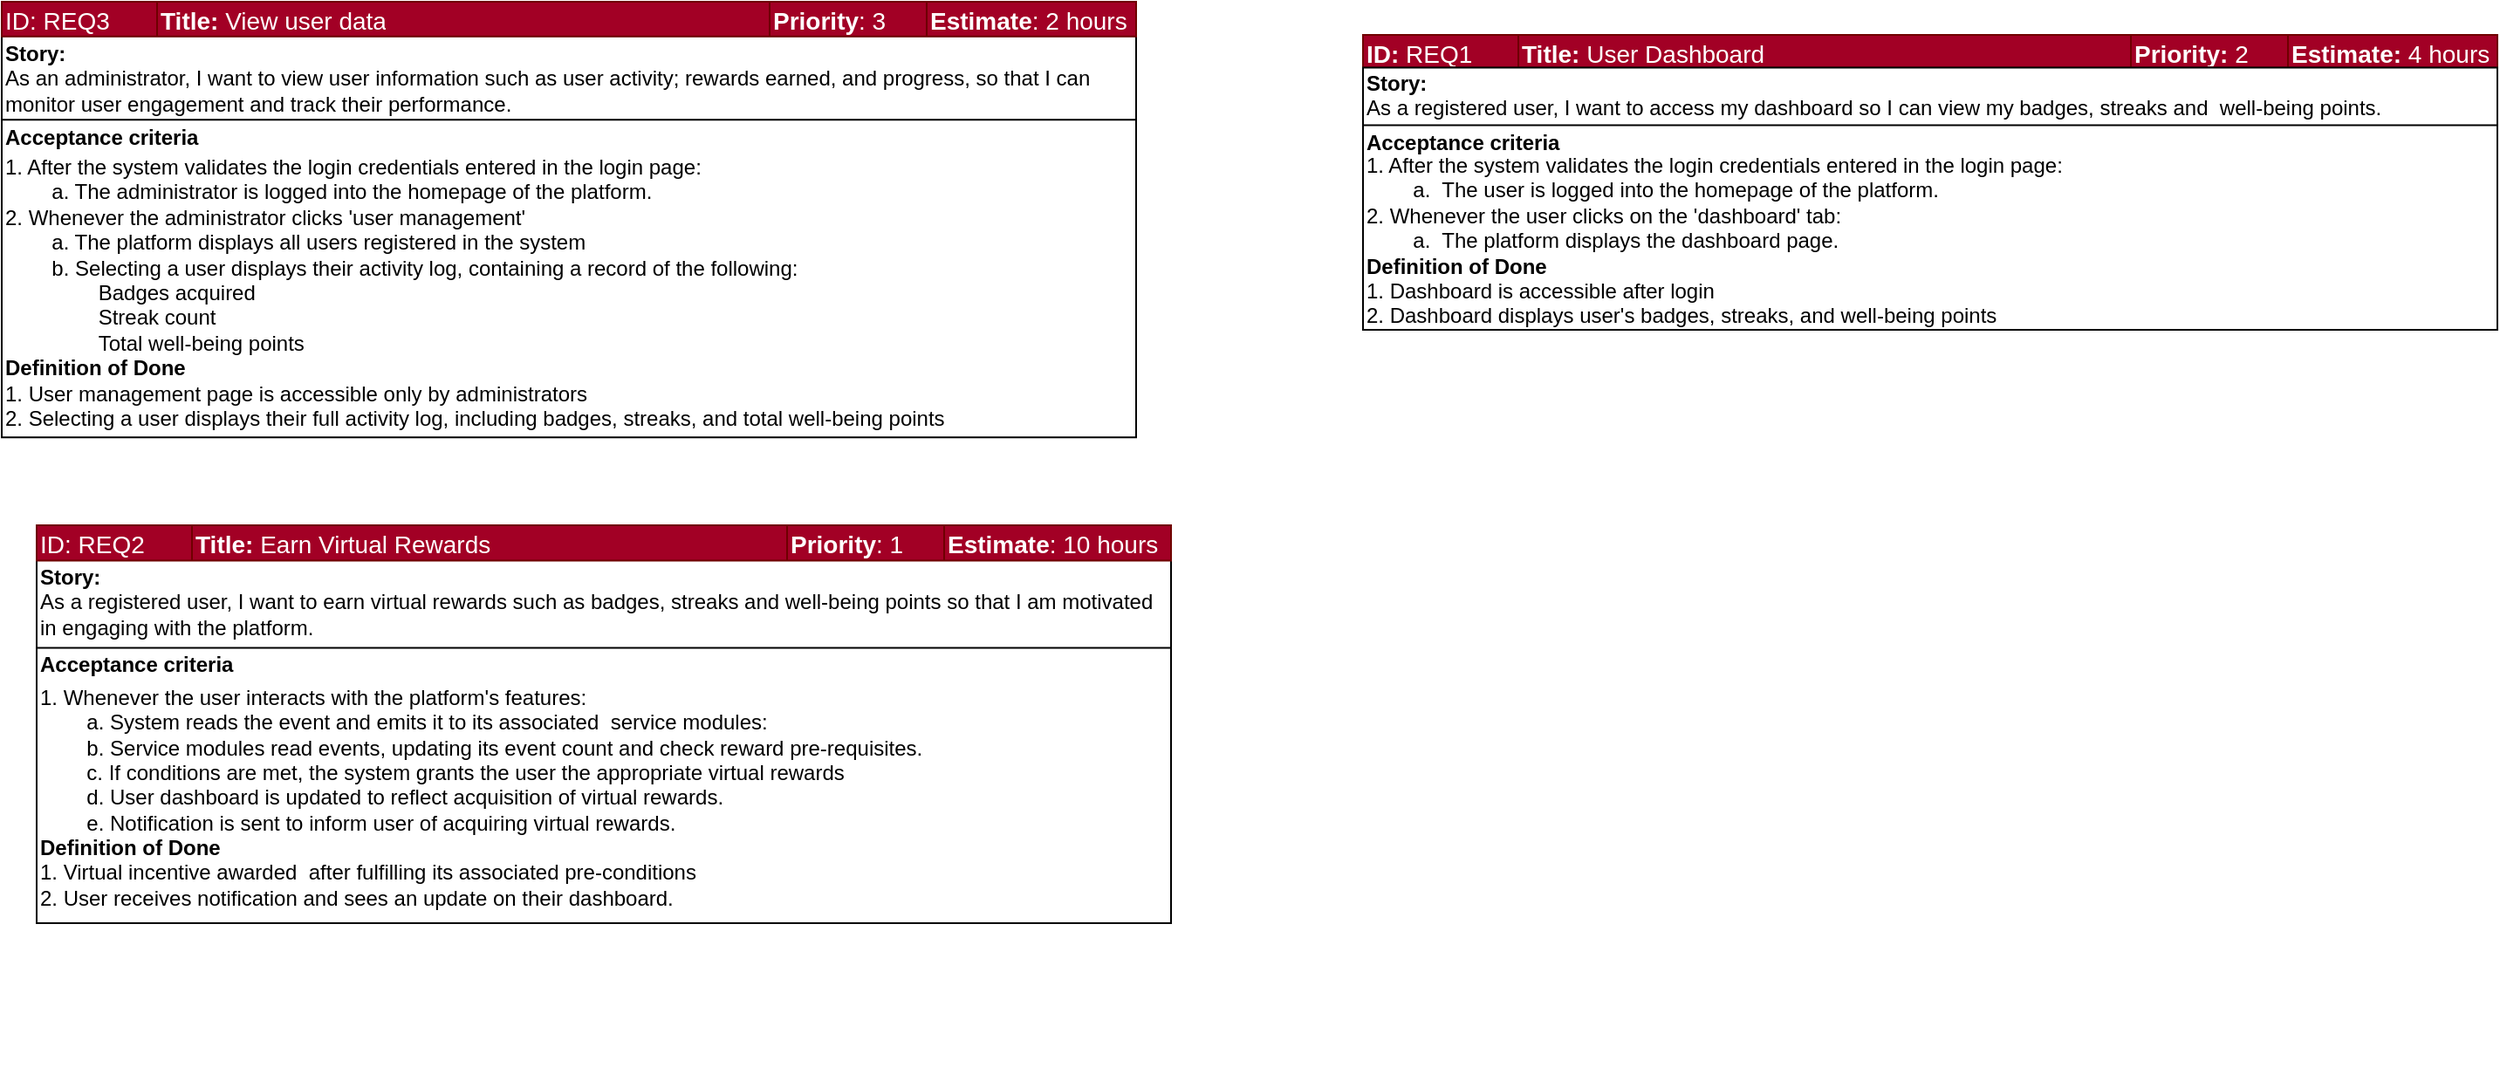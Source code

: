 <mxfile version="28.1.0">
  <diagram name="Page-1" id="SxB9uh9p98daKZW68kdo">
    <mxGraphModel dx="2595" dy="749" grid="1" gridSize="10" guides="1" tooltips="1" connect="1" arrows="1" fold="1" page="1" pageScale="1" pageWidth="1169" pageHeight="827" math="0" shadow="0">
      <root>
        <mxCell id="0" />
        <mxCell id="1" parent="0" />
        <mxCell id="8RLAE5ycoJxHwblhMjob-40" value="" style="group" vertex="1" connectable="0" parent="1">
          <mxGeometry x="-1060" y="50" width="650" height="250" as="geometry" />
        </mxCell>
        <mxCell id="8RLAE5ycoJxHwblhMjob-41" value="" style="group;fontFamily=Arial;" vertex="1" connectable="0" parent="8RLAE5ycoJxHwblhMjob-40">
          <mxGeometry width="650" height="250" as="geometry" />
        </mxCell>
        <mxCell id="8RLAE5ycoJxHwblhMjob-42" value="" style="shape=table;startSize=0;container=1;collapsible=0;childLayout=tableLayout;fontFamily=Arial;" vertex="1" parent="8RLAE5ycoJxHwblhMjob-41">
          <mxGeometry y="19.566" width="650" height="230.118" as="geometry" />
        </mxCell>
        <mxCell id="8RLAE5ycoJxHwblhMjob-43" value="" style="shape=tableRow;horizontal=0;startSize=0;swimlaneHead=0;swimlaneBody=0;strokeColor=inherit;top=0;left=0;bottom=0;right=0;collapsible=0;dropTarget=0;fillColor=none;points=[[0,0.5],[1,0.5]];portConstraint=eastwest;fontFamily=Arial;" vertex="1" parent="8RLAE5ycoJxHwblhMjob-42">
          <mxGeometry width="650" height="48" as="geometry" />
        </mxCell>
        <mxCell id="8RLAE5ycoJxHwblhMjob-44" value="&lt;div&gt;&lt;b&gt;Story:&lt;/b&gt;&lt;br&gt;As an administrator, I want to view user information such as user activity; rewards earned, and progress, so that I can monitor user engagement and track their performance.&amp;nbsp;&amp;nbsp;&lt;/div&gt;" style="shape=partialRectangle;html=1;whiteSpace=wrap;connectable=0;strokeColor=inherit;overflow=hidden;fillColor=none;top=0;left=0;bottom=0;right=0;pointerEvents=1;align=left;fontFamily=Arial;" vertex="1" parent="8RLAE5ycoJxHwblhMjob-43">
          <mxGeometry width="650" height="48" as="geometry">
            <mxRectangle width="650" height="48" as="alternateBounds" />
          </mxGeometry>
        </mxCell>
        <mxCell id="8RLAE5ycoJxHwblhMjob-45" value="" style="shape=tableRow;horizontal=0;startSize=0;swimlaneHead=0;swimlaneBody=0;strokeColor=inherit;top=0;left=0;bottom=0;right=0;collapsible=0;dropTarget=0;fillColor=none;points=[[0,0.5],[1,0.5]];portConstraint=eastwest;fontFamily=Arial;" vertex="1" parent="8RLAE5ycoJxHwblhMjob-42">
          <mxGeometry y="48" width="650" height="182" as="geometry" />
        </mxCell>
        <mxCell id="8RLAE5ycoJxHwblhMjob-46" value="&lt;div style=&quot;&quot;&gt;&lt;br&gt;&lt;/div&gt;" style="shape=partialRectangle;html=1;whiteSpace=wrap;connectable=0;strokeColor=inherit;overflow=hidden;fillColor=none;top=0;left=0;bottom=0;right=0;pointerEvents=1;align=left;fontFamily=Arial;" vertex="1" parent="8RLAE5ycoJxHwblhMjob-45">
          <mxGeometry width="650" height="182" as="geometry">
            <mxRectangle width="650" height="182" as="alternateBounds" />
          </mxGeometry>
        </mxCell>
        <mxCell id="8RLAE5ycoJxHwblhMjob-47" value="&lt;b&gt;Acceptance criteria&lt;/b&gt;" style="text;html=1;align=left;verticalAlign=middle;whiteSpace=wrap;rounded=0;fontFamily=Arial;" vertex="1" parent="8RLAE5ycoJxHwblhMjob-41">
          <mxGeometry y="67.304" width="120" height="22.059" as="geometry" />
        </mxCell>
        <mxCell id="8RLAE5ycoJxHwblhMjob-55" value="1. After the system validates the login credentials entered in the login page:&lt;br&gt;&#x9;&lt;span style=&quot;white-space: pre;&quot;&gt;&#x9;&lt;/span&gt;a.  The administrator is logged into the homepage of the platform.&lt;div&gt;&lt;div&gt;2. Whenever the administrator clicks &#39;user management&#39;&lt;br&gt;&lt;span style=&quot;white-space: pre;&quot;&gt;&#x9;&lt;/span&gt;a.  The platform displays all users registered in the system&lt;br&gt;&lt;span style=&quot;white-space: pre;&quot;&gt;&#x9;&lt;/span&gt;b. Selecting a user displays their activity log, containing a record of the following:&lt;br&gt;&lt;span style=&quot;white-space: pre;&quot;&gt;&#x9;&lt;/span&gt;&lt;span style=&quot;white-space: pre;&quot;&gt;&#x9;&lt;/span&gt;Badges acquired&lt;br&gt;&lt;span style=&quot;white-space: pre;&quot;&gt;&#x9;&lt;/span&gt;&lt;span style=&quot;white-space: pre;&quot;&gt;&#x9;&lt;/span&gt;Streak count&lt;br&gt;&lt;span style=&quot;white-space: pre;&quot;&gt;&#x9;&lt;/span&gt;&lt;span style=&quot;white-space: pre;&quot;&gt;&#x9;&lt;/span&gt;Total well-being points&lt;br&gt;&lt;b&gt;Definition of Done&lt;/b&gt;&lt;br&gt;1. User management page  is accessible only by administrators&lt;br&gt;2. Selecting a user displays their full activity log, including badges, streaks, and total well-being points&lt;/div&gt;&lt;/div&gt;" style="text;whiteSpace=wrap;html=1;" vertex="1" parent="8RLAE5ycoJxHwblhMjob-41">
          <mxGeometry y="80.885" width="560" height="176.471" as="geometry" />
        </mxCell>
        <mxCell id="8RLAE5ycoJxHwblhMjob-49" value="" style="shape=table;startSize=0;container=1;collapsible=0;childLayout=tableLayout;fillColor=#a20025;strokeColor=#6F0000;fontColor=#ffffff;fontFamily=Arial;" vertex="1" parent="8RLAE5ycoJxHwblhMjob-40">
          <mxGeometry width="650" height="19.831" as="geometry" />
        </mxCell>
        <mxCell id="8RLAE5ycoJxHwblhMjob-50" value="" style="shape=tableRow;horizontal=0;startSize=0;swimlaneHead=0;swimlaneBody=0;strokeColor=inherit;top=0;left=0;bottom=0;right=0;collapsible=0;dropTarget=0;fillColor=none;points=[[0,0.5],[1,0.5]];portConstraint=eastwest;fontFamily=Arial;" vertex="1" parent="8RLAE5ycoJxHwblhMjob-49">
          <mxGeometry width="650" height="20" as="geometry" />
        </mxCell>
        <mxCell id="8RLAE5ycoJxHwblhMjob-51" value="ID: REQ3" style="shape=partialRectangle;html=1;whiteSpace=wrap;connectable=0;strokeColor=inherit;overflow=hidden;fillColor=none;top=0;left=0;bottom=0;right=0;pointerEvents=1;fontColor=#FFFFFF;align=left;fontSize=14;fontFamily=Arial;" vertex="1" parent="8RLAE5ycoJxHwblhMjob-50">
          <mxGeometry width="89" height="20" as="geometry">
            <mxRectangle width="89" height="20" as="alternateBounds" />
          </mxGeometry>
        </mxCell>
        <mxCell id="8RLAE5ycoJxHwblhMjob-52" value="&lt;b&gt;Title:&lt;/b&gt;&amp;nbsp;View user data" style="shape=partialRectangle;html=1;whiteSpace=wrap;connectable=0;strokeColor=inherit;overflow=hidden;fillColor=none;top=0;left=0;bottom=0;right=0;pointerEvents=1;fontColor=#FFFFFF;align=left;fontSize=14;fontFamily=Arial;" vertex="1" parent="8RLAE5ycoJxHwblhMjob-50">
          <mxGeometry x="89" width="351" height="20" as="geometry">
            <mxRectangle width="351" height="20" as="alternateBounds" />
          </mxGeometry>
        </mxCell>
        <mxCell id="8RLAE5ycoJxHwblhMjob-53" value="&lt;font&gt;&lt;b&gt;Priority&lt;/b&gt;: 3&lt;/font&gt;" style="shape=partialRectangle;html=1;whiteSpace=wrap;connectable=0;strokeColor=inherit;overflow=hidden;fillColor=none;top=0;left=0;bottom=0;right=0;pointerEvents=1;fontColor=#FFFFFF;align=left;fontSize=14;fontFamily=Arial;" vertex="1" parent="8RLAE5ycoJxHwblhMjob-50">
          <mxGeometry x="440" width="90" height="20" as="geometry">
            <mxRectangle width="90" height="20" as="alternateBounds" />
          </mxGeometry>
        </mxCell>
        <mxCell id="8RLAE5ycoJxHwblhMjob-54" value="&lt;font style=&quot;font-size: 14px;&quot;&gt;&lt;b&gt;Estimate&lt;/b&gt;: 2 hours&lt;/font&gt;" style="shape=partialRectangle;html=1;whiteSpace=wrap;connectable=0;strokeColor=inherit;overflow=hidden;fillColor=none;top=0;left=0;bottom=0;right=0;pointerEvents=1;fontColor=#FFFFFF;align=left;fontFamily=Arial;" vertex="1" parent="8RLAE5ycoJxHwblhMjob-50">
          <mxGeometry x="530" width="120" height="20" as="geometry">
            <mxRectangle width="120" height="20" as="alternateBounds" />
          </mxGeometry>
        </mxCell>
        <mxCell id="8RLAE5ycoJxHwblhMjob-87" value="" style="group" vertex="1" connectable="0" parent="1">
          <mxGeometry x="-280" y="69" width="650" height="201" as="geometry" />
        </mxCell>
        <mxCell id="2kVBc_zqeof4KfWbexQ--48" value="" style="shape=table;startSize=0;container=1;collapsible=0;childLayout=tableLayout;fillColor=#a20025;strokeColor=#6F0000;fontColor=#ffffff;fontFamily=Arial;" parent="8RLAE5ycoJxHwblhMjob-87" vertex="1">
          <mxGeometry width="650" height="18.77" as="geometry" />
        </mxCell>
        <mxCell id="2kVBc_zqeof4KfWbexQ--49" value="" style="shape=tableRow;horizontal=0;startSize=0;swimlaneHead=0;swimlaneBody=0;strokeColor=inherit;top=0;left=0;bottom=0;right=0;collapsible=0;dropTarget=0;fillColor=none;points=[[0,0.5],[1,0.5]];portConstraint=eastwest;fontFamily=Arial;" parent="2kVBc_zqeof4KfWbexQ--48" vertex="1">
          <mxGeometry width="650" height="19" as="geometry" />
        </mxCell>
        <mxCell id="2kVBc_zqeof4KfWbexQ--50" value="&lt;b&gt;ID:&lt;/b&gt; REQ1" style="shape=partialRectangle;html=1;whiteSpace=wrap;connectable=0;strokeColor=inherit;overflow=hidden;fillColor=none;top=0;left=0;bottom=0;right=0;pointerEvents=1;fontColor=#FFFFFF;align=left;fontSize=14;fontFamily=Arial;" parent="2kVBc_zqeof4KfWbexQ--49" vertex="1">
          <mxGeometry width="89" height="19" as="geometry">
            <mxRectangle width="89" height="19" as="alternateBounds" />
          </mxGeometry>
        </mxCell>
        <mxCell id="2kVBc_zqeof4KfWbexQ--51" value="&lt;b&gt;Title:&lt;/b&gt; User Dashboard" style="shape=partialRectangle;html=1;whiteSpace=wrap;connectable=0;strokeColor=inherit;overflow=hidden;fillColor=none;top=0;left=0;bottom=0;right=0;pointerEvents=1;fontColor=#FFFFFF;align=left;fontSize=14;fontFamily=Arial;" parent="2kVBc_zqeof4KfWbexQ--49" vertex="1">
          <mxGeometry x="89" width="351" height="19" as="geometry">
            <mxRectangle width="351" height="19" as="alternateBounds" />
          </mxGeometry>
        </mxCell>
        <mxCell id="2kVBc_zqeof4KfWbexQ--52" value="&lt;font&gt;&lt;b&gt;Priority:&lt;/b&gt;&amp;nbsp;2&lt;/font&gt;" style="shape=partialRectangle;html=1;whiteSpace=wrap;connectable=0;strokeColor=inherit;overflow=hidden;fillColor=none;top=0;left=0;bottom=0;right=0;pointerEvents=1;fontColor=#FFFFFF;align=left;fontSize=14;fontFamily=Arial;" parent="2kVBc_zqeof4KfWbexQ--49" vertex="1">
          <mxGeometry x="440" width="90" height="19" as="geometry">
            <mxRectangle width="90" height="19" as="alternateBounds" />
          </mxGeometry>
        </mxCell>
        <mxCell id="2kVBc_zqeof4KfWbexQ--53" value="&lt;font style=&quot;font-size: 14px;&quot;&gt;&lt;b&gt;Estimate:&lt;/b&gt; 4 hours&lt;/font&gt;" style="shape=partialRectangle;html=1;whiteSpace=wrap;connectable=0;strokeColor=inherit;overflow=hidden;fillColor=none;top=0;left=0;bottom=0;right=0;pointerEvents=1;fontColor=#FFFFFF;align=left;fontFamily=Arial;" parent="2kVBc_zqeof4KfWbexQ--49" vertex="1">
          <mxGeometry x="530" width="120" height="19" as="geometry">
            <mxRectangle width="120" height="19" as="alternateBounds" />
          </mxGeometry>
        </mxCell>
        <mxCell id="2kVBc_zqeof4KfWbexQ--59" value="" style="shape=table;startSize=0;container=1;collapsible=0;childLayout=tableLayout;fontFamily=Arial;" parent="8RLAE5ycoJxHwblhMjob-87" vertex="1">
          <mxGeometry y="18.77" width="650" height="150.224" as="geometry" />
        </mxCell>
        <mxCell id="2kVBc_zqeof4KfWbexQ--60" value="" style="shape=tableRow;horizontal=0;startSize=0;swimlaneHead=0;swimlaneBody=0;strokeColor=inherit;top=0;left=0;bottom=0;right=0;collapsible=0;dropTarget=0;fillColor=none;points=[[0,0.5],[1,0.5]];portConstraint=eastwest;fontFamily=Arial;" parent="2kVBc_zqeof4KfWbexQ--59" vertex="1">
          <mxGeometry width="650" height="33" as="geometry" />
        </mxCell>
        <mxCell id="2kVBc_zqeof4KfWbexQ--61" value="&lt;b&gt;Story:&lt;/b&gt;&lt;br&gt;As a registered user, I want to access my dashboard so I can view my badges, streaks and&amp;nbsp; well-being points.&amp;nbsp;&lt;div&gt;&lt;br&gt;&lt;/div&gt;" style="shape=partialRectangle;html=1;whiteSpace=wrap;connectable=0;strokeColor=inherit;overflow=hidden;fillColor=none;top=0;left=0;bottom=0;right=0;pointerEvents=1;align=left;fontFamily=Arial;" parent="2kVBc_zqeof4KfWbexQ--60" vertex="1">
          <mxGeometry width="650" height="33" as="geometry">
            <mxRectangle width="650" height="33" as="alternateBounds" />
          </mxGeometry>
        </mxCell>
        <mxCell id="2kVBc_zqeof4KfWbexQ--62" value="" style="shape=tableRow;horizontal=0;startSize=0;swimlaneHead=0;swimlaneBody=0;strokeColor=inherit;top=0;left=0;bottom=0;right=0;collapsible=0;dropTarget=0;fillColor=none;points=[[0,0.5],[1,0.5]];portConstraint=eastwest;fontFamily=Arial;" parent="2kVBc_zqeof4KfWbexQ--59" vertex="1">
          <mxGeometry y="33" width="650" height="117" as="geometry" />
        </mxCell>
        <mxCell id="2kVBc_zqeof4KfWbexQ--63" value="&lt;div style=&quot;&quot;&gt;&lt;br&gt;&lt;/div&gt;" style="shape=partialRectangle;html=1;whiteSpace=wrap;connectable=0;strokeColor=inherit;overflow=hidden;fillColor=none;top=0;left=0;bottom=0;right=0;pointerEvents=1;align=left;fontFamily=Arial;" parent="2kVBc_zqeof4KfWbexQ--62" vertex="1">
          <mxGeometry width="650" height="117" as="geometry">
            <mxRectangle width="650" height="117" as="alternateBounds" />
          </mxGeometry>
        </mxCell>
        <mxCell id="2kVBc_zqeof4KfWbexQ--78" value="&lt;b&gt;Acceptance criteria&lt;/b&gt;" style="text;html=1;align=left;verticalAlign=middle;whiteSpace=wrap;rounded=0;fontFamily=Arial;" parent="8RLAE5ycoJxHwblhMjob-87" vertex="1">
          <mxGeometry y="47.857" width="120" height="28.714" as="geometry" />
        </mxCell>
        <mxCell id="2kVBc_zqeof4KfWbexQ--79" value="&lt;p class=&quot;MsoListParagraph&quot;&gt;&lt;span lang=&quot;EN-US&quot;&gt;1. After the system validates the login credentials entered in the login page:&lt;br&gt;&lt;span style=&quot;white-space: pre;&quot;&gt;&#x9;&lt;/span&gt;a.&amp;nbsp; The user is logged into the homepage of the platform.&amp;nbsp;&lt;br&gt;2. Whenever the user clicks on the &#39;dashboard&#39; tab:&lt;br&gt;&lt;span style=&quot;white-space: pre;&quot;&gt;&#x9;&lt;/span&gt;a.&amp;nbsp; The platform displays the dashboard page.&amp;nbsp;&lt;br&gt;&lt;b&gt;Definition of Done&lt;/b&gt;&lt;br&gt;1. Dashboard is accessible after login&amp;nbsp;&lt;br&gt;2. Dashboard displays user&#39;s badges, streaks, and well-being points&amp;nbsp;&lt;br&gt;&lt;br&gt;&lt;/span&gt;&lt;/p&gt;&lt;p class=&quot;MsoListParagraph&quot;&gt;&lt;/p&gt;" style="text;html=1;align=left;verticalAlign=middle;whiteSpace=wrap;rounded=0;fontFamily=Arial;" parent="8RLAE5ycoJxHwblhMjob-87" vertex="1">
          <mxGeometry y="53.667" width="520" height="142.466" as="geometry" />
        </mxCell>
        <mxCell id="8RLAE5ycoJxHwblhMjob-88" value="" style="group" vertex="1" connectable="0" parent="1">
          <mxGeometry x="-1040" y="350" width="715" height="310" as="geometry" />
        </mxCell>
        <mxCell id="8RLAE5ycoJxHwblhMjob-89" value="" style="group;fontFamily=Arial;" vertex="1" connectable="0" parent="8RLAE5ycoJxHwblhMjob-88">
          <mxGeometry width="715" height="310" as="geometry" />
        </mxCell>
        <mxCell id="8RLAE5ycoJxHwblhMjob-90" value="" style="shape=table;startSize=0;container=1;collapsible=0;childLayout=tableLayout;fontFamily=Arial;" vertex="1" parent="8RLAE5ycoJxHwblhMjob-89">
          <mxGeometry y="17.226" width="650" height="210.714" as="geometry" />
        </mxCell>
        <mxCell id="8RLAE5ycoJxHwblhMjob-91" value="" style="shape=tableRow;horizontal=0;startSize=0;swimlaneHead=0;swimlaneBody=0;strokeColor=inherit;top=0;left=0;bottom=0;right=0;collapsible=0;dropTarget=0;fillColor=none;points=[[0,0.5],[1,0.5]];portConstraint=eastwest;fontFamily=Arial;" vertex="1" parent="8RLAE5ycoJxHwblhMjob-90">
          <mxGeometry width="650" height="53" as="geometry" />
        </mxCell>
        <mxCell id="8RLAE5ycoJxHwblhMjob-92" value="&lt;div&gt;&lt;font face=&quot;Arial&quot;&gt;&lt;b style=&quot;&quot;&gt;Story:&lt;/b&gt;&lt;br&gt;As a registered user, I want to earn virtual rewards such as badges, streaks and well-being points so that I am motivated in engaging with the platform.&lt;/font&gt;&lt;/div&gt;" style="shape=partialRectangle;html=1;whiteSpace=wrap;connectable=0;strokeColor=inherit;overflow=hidden;fillColor=none;top=0;left=0;bottom=0;right=0;pointerEvents=1;align=left;fontFamily=Arial;" vertex="1" parent="8RLAE5ycoJxHwblhMjob-91">
          <mxGeometry width="650" height="53" as="geometry">
            <mxRectangle width="650" height="53" as="alternateBounds" />
          </mxGeometry>
        </mxCell>
        <mxCell id="8RLAE5ycoJxHwblhMjob-93" value="" style="shape=tableRow;horizontal=0;startSize=0;swimlaneHead=0;swimlaneBody=0;strokeColor=inherit;top=0;left=0;bottom=0;right=0;collapsible=0;dropTarget=0;fillColor=none;points=[[0,0.5],[1,0.5]];portConstraint=eastwest;fontFamily=Arial;" vertex="1" parent="8RLAE5ycoJxHwblhMjob-90">
          <mxGeometry y="53" width="650" height="158" as="geometry" />
        </mxCell>
        <mxCell id="8RLAE5ycoJxHwblhMjob-94" value="" style="shape=partialRectangle;html=1;whiteSpace=wrap;connectable=0;strokeColor=inherit;overflow=hidden;fillColor=none;top=0;left=0;bottom=0;right=0;pointerEvents=1;align=left;fontFamily=Arial;" vertex="1" parent="8RLAE5ycoJxHwblhMjob-93">
          <mxGeometry width="650" height="158" as="geometry">
            <mxRectangle width="650" height="158" as="alternateBounds" />
          </mxGeometry>
        </mxCell>
        <mxCell id="8RLAE5ycoJxHwblhMjob-95" value="&lt;b&gt;Acceptance criteria&lt;/b&gt;" style="text;html=1;align=left;verticalAlign=middle;whiteSpace=wrap;rounded=0;fontFamily=Arial;" vertex="1" parent="8RLAE5ycoJxHwblhMjob-89">
          <mxGeometry y="69.995" width="120" height="19.166" as="geometry" />
        </mxCell>
        <mxCell id="2kVBc_zqeof4KfWbexQ--94" value="&lt;div&gt;1. Whenever the user interacts with the platform&#39;s features:&lt;br&gt;&lt;span style=&quot;background-color: transparent; color: light-dark(rgb(0, 0, 0), rgb(255, 255, 255));&quot;&gt;&lt;span style=&quot;white-space: pre;&quot;&gt;&#x9;&lt;/span&gt;a.&amp;nbsp;&lt;/span&gt;&lt;span style=&quot;background-color: transparent; color: light-dark(rgb(0, 0, 0), rgb(255, 255, 255));&quot;&gt;System reads the event and emits it to its associated&amp;nbsp; service modules:&amp;nbsp;&lt;br&gt;&lt;/span&gt;&lt;span style=&quot;background-color: transparent; color: light-dark(rgb(0, 0, 0), rgb(255, 255, 255));&quot;&gt;&lt;span style=&quot;white-space: pre;&quot;&gt;&#x9;&lt;/span&gt;b. Service modules read events, updating its event count and check reward pre-&lt;/span&gt;&lt;span style=&quot;background-color: transparent; color: light-dark(rgb(0, 0, 0), rgb(255, 255, 255));&quot;&gt;requisites.&amp;nbsp;&lt;br&gt;&lt;/span&gt;&lt;span style=&quot;background-color: transparent; color: light-dark(rgb(0, 0, 0), rgb(255, 255, 255));&quot;&gt;&lt;span style=&quot;white-space: pre;&quot;&gt;&#x9;&lt;/span&gt;c. If conditions are met, the system grants the user the appropriate virtual rewards&lt;br&gt;&lt;/span&gt;&lt;span style=&quot;background-color: transparent; color: light-dark(rgb(0, 0, 0), rgb(255, 255, 255));&quot;&gt;&lt;span style=&quot;white-space: pre;&quot;&gt;&#x9;&lt;/span&gt;d. User dashboard is updated to reflect acquisition of virtual rewards.&lt;/span&gt;&lt;/div&gt;&lt;div&gt;&lt;span style=&quot;background-color: transparent; color: light-dark(rgb(0, 0, 0), rgb(255, 255, 255));&quot;&gt;&lt;span style=&quot;white-space: pre;&quot;&gt;&#x9;&lt;/span&gt;e. Notification is sent to inform user of acquiring virtual rewards.&lt;/span&gt;&lt;/div&gt;&lt;div&gt;&lt;b style=&quot;background-color: transparent; color: light-dark(rgb(0, 0, 0), rgb(255, 255, 255));&quot;&gt;Definition of Done&lt;/b&gt;&lt;/div&gt;&lt;div&gt;&lt;span style=&quot;background-color: transparent; color: light-dark(rgb(0, 0, 0), rgb(255, 255, 255));&quot;&gt;1. Virtual incentive awarded&amp;nbsp; after fulfilling its associated pre-conditions&lt;/span&gt;&lt;span style=&quot;background-color: transparent; color: light-dark(rgb(0, 0, 0), rgb(255, 255, 255));&quot;&gt;&amp;nbsp;&lt;/span&gt;&lt;/div&gt;&lt;div&gt;&lt;span style=&quot;background-color: transparent; color: light-dark(rgb(0, 0, 0), rgb(255, 255, 255));&quot;&gt;2. User receives notification and sees an update on their dashboard.&lt;/span&gt;&lt;/div&gt;&lt;p class=&quot;MsoListParagraph&quot;&gt;&lt;/p&gt;" style="text;html=1;align=left;verticalAlign=middle;whiteSpace=wrap;rounded=0;" parent="8RLAE5ycoJxHwblhMjob-89" vertex="1">
          <mxGeometry y="80" width="680" height="164.1" as="geometry" />
        </mxCell>
        <mxCell id="8RLAE5ycoJxHwblhMjob-97" value="" style="shape=table;startSize=0;container=1;collapsible=0;childLayout=tableLayout;fillColor=#a20025;strokeColor=#6F0000;fontColor=#ffffff;fontFamily=Arial;" vertex="1" parent="8RLAE5ycoJxHwblhMjob-88">
          <mxGeometry width="650" height="20.23" as="geometry" />
        </mxCell>
        <mxCell id="8RLAE5ycoJxHwblhMjob-98" value="" style="shape=tableRow;horizontal=0;startSize=0;swimlaneHead=0;swimlaneBody=0;strokeColor=inherit;top=0;left=0;bottom=0;right=0;collapsible=0;dropTarget=0;fillColor=none;points=[[0,0.5],[1,0.5]];portConstraint=eastwest;fontFamily=Arial;" vertex="1" parent="8RLAE5ycoJxHwblhMjob-97">
          <mxGeometry width="650" height="20" as="geometry" />
        </mxCell>
        <mxCell id="8RLAE5ycoJxHwblhMjob-99" value="ID: REQ2" style="shape=partialRectangle;html=1;whiteSpace=wrap;connectable=0;strokeColor=inherit;overflow=hidden;fillColor=none;top=0;left=0;bottom=0;right=0;pointerEvents=1;fontColor=#FFFFFF;align=left;fontSize=14;fontFamily=Arial;" vertex="1" parent="8RLAE5ycoJxHwblhMjob-98">
          <mxGeometry width="89" height="20" as="geometry">
            <mxRectangle width="89" height="20" as="alternateBounds" />
          </mxGeometry>
        </mxCell>
        <mxCell id="8RLAE5ycoJxHwblhMjob-100" value="&lt;b&gt;Title:&lt;/b&gt;&amp;nbsp;Earn Virtual Rewards" style="shape=partialRectangle;html=1;whiteSpace=wrap;connectable=0;strokeColor=inherit;overflow=hidden;fillColor=none;top=0;left=0;bottom=0;right=0;pointerEvents=1;fontColor=#FFFFFF;align=left;fontSize=14;fontFamily=Arial;" vertex="1" parent="8RLAE5ycoJxHwblhMjob-98">
          <mxGeometry x="89" width="341" height="20" as="geometry">
            <mxRectangle width="341" height="20" as="alternateBounds" />
          </mxGeometry>
        </mxCell>
        <mxCell id="8RLAE5ycoJxHwblhMjob-101" value="&lt;font&gt;&lt;b&gt;Priority&lt;/b&gt;: 1&lt;/font&gt;" style="shape=partialRectangle;html=1;whiteSpace=wrap;connectable=0;strokeColor=inherit;overflow=hidden;fillColor=none;top=0;left=0;bottom=0;right=0;pointerEvents=1;fontColor=#FFFFFF;align=left;fontSize=14;fontFamily=Arial;" vertex="1" parent="8RLAE5ycoJxHwblhMjob-98">
          <mxGeometry x="430" width="90" height="20" as="geometry">
            <mxRectangle width="90" height="20" as="alternateBounds" />
          </mxGeometry>
        </mxCell>
        <mxCell id="8RLAE5ycoJxHwblhMjob-102" value="&lt;font style=&quot;font-size: 14px;&quot;&gt;&lt;b&gt;Estimate&lt;/b&gt;: 10 hours&lt;/font&gt;" style="shape=partialRectangle;html=1;whiteSpace=wrap;connectable=0;strokeColor=inherit;overflow=hidden;fillColor=none;top=0;left=0;bottom=0;right=0;pointerEvents=1;fontColor=#FFFFFF;align=left;fontFamily=Arial;" vertex="1" parent="8RLAE5ycoJxHwblhMjob-98">
          <mxGeometry x="520" width="130" height="20" as="geometry">
            <mxRectangle width="130" height="20" as="alternateBounds" />
          </mxGeometry>
        </mxCell>
      </root>
    </mxGraphModel>
  </diagram>
</mxfile>
